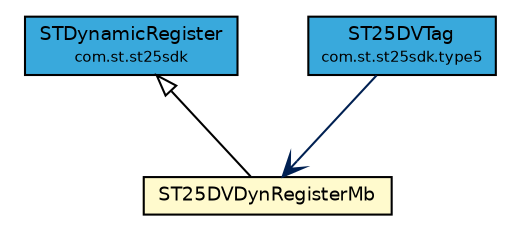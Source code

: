#!/usr/local/bin/dot
#
# Class diagram 
# Generated by UMLGraph version R5_7_2-3-gee82a7 (http://www.umlgraph.org/)
#

digraph G {
	edge [fontname="Helvetica",fontsize=10,labelfontname="Helvetica",labelfontsize=10];
	node [fontname="Helvetica",fontsize=10,shape=plaintext];
	nodesep=0.25;
	ranksep=0.5;
	// com.st.st25sdk.STDynamicRegister
	c17510 [label=<<table title="com.st.st25sdk.STDynamicRegister" border="0" cellborder="1" cellspacing="0" cellpadding="2" port="p" bgcolor="#39a9dc" href="../../STDynamicRegister.html">
		<tr><td><table border="0" cellspacing="0" cellpadding="1">
<tr><td align="center" balign="center"> STDynamicRegister </td></tr>
<tr><td align="center" balign="center"><font point-size="7.0"> com.st.st25sdk </font></td></tr>
		</table></td></tr>
		</table>>, URL="../../STDynamicRegister.html", fontname="Helvetica", fontcolor="black", fontsize=9.0];
	// com.st.st25sdk.type5.ST25DVTag
	c17609 [label=<<table title="com.st.st25sdk.type5.ST25DVTag" border="0" cellborder="1" cellspacing="0" cellpadding="2" port="p" bgcolor="#39a9dc" href="../ST25DVTag.html">
		<tr><td><table border="0" cellspacing="0" cellpadding="1">
<tr><td align="center" balign="center"> ST25DVTag </td></tr>
<tr><td align="center" balign="center"><font point-size="7.0"> com.st.st25sdk.type5 </font></td></tr>
		</table></td></tr>
		</table>>, URL="../ST25DVTag.html", fontname="Helvetica", fontcolor="black", fontsize=9.0];
	// com.st.st25sdk.type5.st25dv.ST25DVDynRegisterMb
	c17652 [label=<<table title="com.st.st25sdk.type5.st25dv.ST25DVDynRegisterMb" border="0" cellborder="1" cellspacing="0" cellpadding="2" port="p" bgcolor="lemonChiffon" href="./ST25DVDynRegisterMb.html">
		<tr><td><table border="0" cellspacing="0" cellpadding="1">
<tr><td align="center" balign="center"> ST25DVDynRegisterMb </td></tr>
		</table></td></tr>
		</table>>, URL="./ST25DVDynRegisterMb.html", fontname="Helvetica", fontcolor="black", fontsize=9.0];
	//com.st.st25sdk.type5.st25dv.ST25DVDynRegisterMb extends com.st.st25sdk.STDynamicRegister
	c17510:p -> c17652:p [dir=back,arrowtail=empty];
	// com.st.st25sdk.type5.ST25DVTag NAVASSOC com.st.st25sdk.type5.st25dv.ST25DVDynRegisterMb
	c17609:p -> c17652:p [taillabel="", label="", headlabel="", fontname="Helvetica", fontcolor="#002052", fontsize=10.0, color="#002052", arrowhead=open];
}

